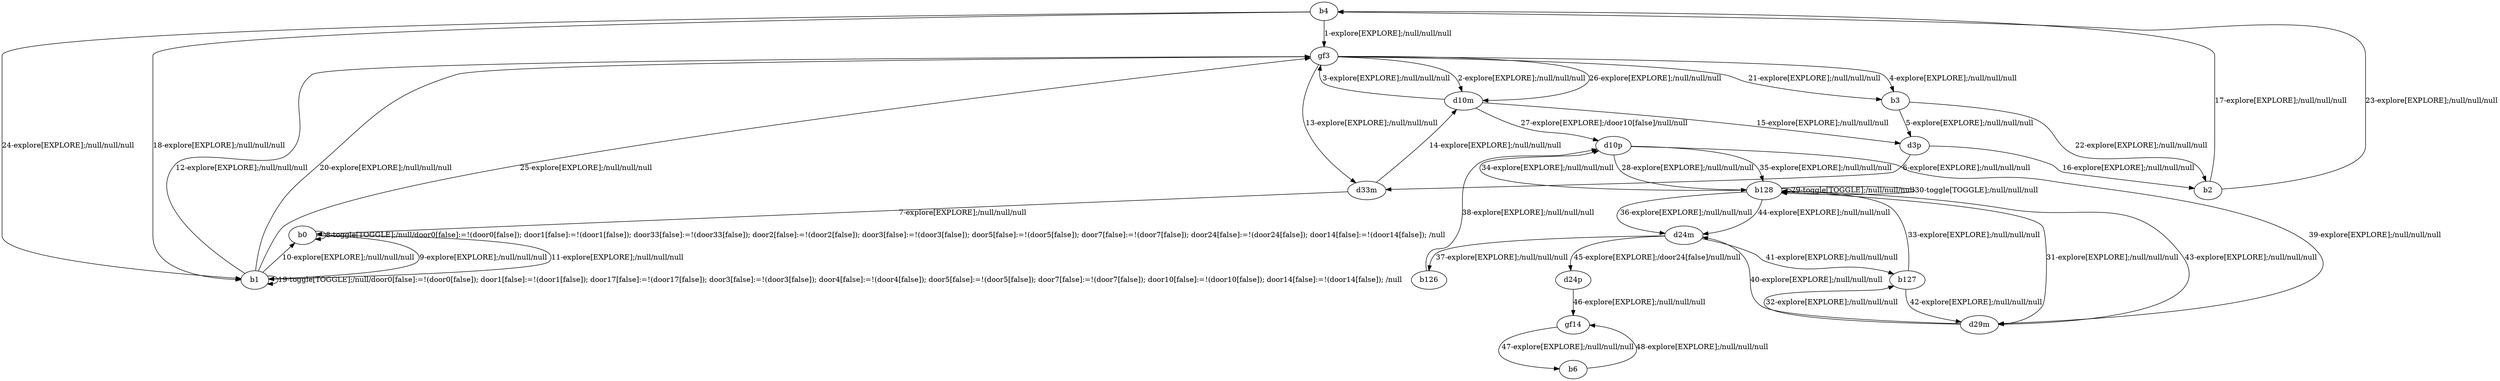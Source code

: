 # Total number of goals covered by this test: 2
# b6 --> gf14
# gf14 --> b6

digraph g {
"b4" -> "gf3" [label = "1-explore[EXPLORE];/null/null/null"];
"gf3" -> "d10m" [label = "2-explore[EXPLORE];/null/null/null"];
"d10m" -> "gf3" [label = "3-explore[EXPLORE];/null/null/null"];
"gf3" -> "b3" [label = "4-explore[EXPLORE];/null/null/null"];
"b3" -> "d3p" [label = "5-explore[EXPLORE];/null/null/null"];
"d3p" -> "d33m" [label = "6-explore[EXPLORE];/null/null/null"];
"d33m" -> "b0" [label = "7-explore[EXPLORE];/null/null/null"];
"b0" -> "b0" [label = "8-toggle[TOGGLE];/null/door0[false]:=!(door0[false]); door1[false]:=!(door1[false]); door33[false]:=!(door33[false]); door2[false]:=!(door2[false]); door3[false]:=!(door3[false]); door5[false]:=!(door5[false]); door7[false]:=!(door7[false]); door24[false]:=!(door24[false]); door14[false]:=!(door14[false]); /null"];
"b0" -> "b1" [label = "9-explore[EXPLORE];/null/null/null"];
"b1" -> "b0" [label = "10-explore[EXPLORE];/null/null/null"];
"b0" -> "b1" [label = "11-explore[EXPLORE];/null/null/null"];
"b1" -> "gf3" [label = "12-explore[EXPLORE];/null/null/null"];
"gf3" -> "d33m" [label = "13-explore[EXPLORE];/null/null/null"];
"d33m" -> "d10m" [label = "14-explore[EXPLORE];/null/null/null"];
"d10m" -> "d3p" [label = "15-explore[EXPLORE];/null/null/null"];
"d3p" -> "b2" [label = "16-explore[EXPLORE];/null/null/null"];
"b2" -> "b4" [label = "17-explore[EXPLORE];/null/null/null"];
"b4" -> "b1" [label = "18-explore[EXPLORE];/null/null/null"];
"b1" -> "b1" [label = "19-toggle[TOGGLE];/null/door0[false]:=!(door0[false]); door1[false]:=!(door1[false]); door17[false]:=!(door17[false]); door3[false]:=!(door3[false]); door4[false]:=!(door4[false]); door5[false]:=!(door5[false]); door7[false]:=!(door7[false]); door10[false]:=!(door10[false]); door14[false]:=!(door14[false]); /null"];
"b1" -> "gf3" [label = "20-explore[EXPLORE];/null/null/null"];
"gf3" -> "b3" [label = "21-explore[EXPLORE];/null/null/null"];
"b3" -> "b2" [label = "22-explore[EXPLORE];/null/null/null"];
"b2" -> "b4" [label = "23-explore[EXPLORE];/null/null/null"];
"b4" -> "b1" [label = "24-explore[EXPLORE];/null/null/null"];
"b1" -> "gf3" [label = "25-explore[EXPLORE];/null/null/null"];
"gf3" -> "d10m" [label = "26-explore[EXPLORE];/null/null/null"];
"d10m" -> "d10p" [label = "27-explore[EXPLORE];/door10[false]/null/null"];
"d10p" -> "b128" [label = "28-explore[EXPLORE];/null/null/null"];
"b128" -> "b128" [label = "29-toggle[TOGGLE];/null/null/null"];
"b128" -> "b128" [label = "30-toggle[TOGGLE];/null/null/null"];
"b128" -> "d29m" [label = "31-explore[EXPLORE];/null/null/null"];
"d29m" -> "b127" [label = "32-explore[EXPLORE];/null/null/null"];
"b127" -> "b128" [label = "33-explore[EXPLORE];/null/null/null"];
"b128" -> "d10p" [label = "34-explore[EXPLORE];/null/null/null"];
"d10p" -> "b128" [label = "35-explore[EXPLORE];/null/null/null"];
"b128" -> "d24m" [label = "36-explore[EXPLORE];/null/null/null"];
"d24m" -> "b126" [label = "37-explore[EXPLORE];/null/null/null"];
"b126" -> "d10p" [label = "38-explore[EXPLORE];/null/null/null"];
"d10p" -> "d29m" [label = "39-explore[EXPLORE];/null/null/null"];
"d29m" -> "d24m" [label = "40-explore[EXPLORE];/null/null/null"];
"d24m" -> "b127" [label = "41-explore[EXPLORE];/null/null/null"];
"b127" -> "d29m" [label = "42-explore[EXPLORE];/null/null/null"];
"d29m" -> "b128" [label = "43-explore[EXPLORE];/null/null/null"];
"b128" -> "d24m" [label = "44-explore[EXPLORE];/null/null/null"];
"d24m" -> "d24p" [label = "45-explore[EXPLORE];/door24[false]/null/null"];
"d24p" -> "gf14" [label = "46-explore[EXPLORE];/null/null/null"];
"gf14" -> "b6" [label = "47-explore[EXPLORE];/null/null/null"];
"b6" -> "gf14" [label = "48-explore[EXPLORE];/null/null/null"];
}